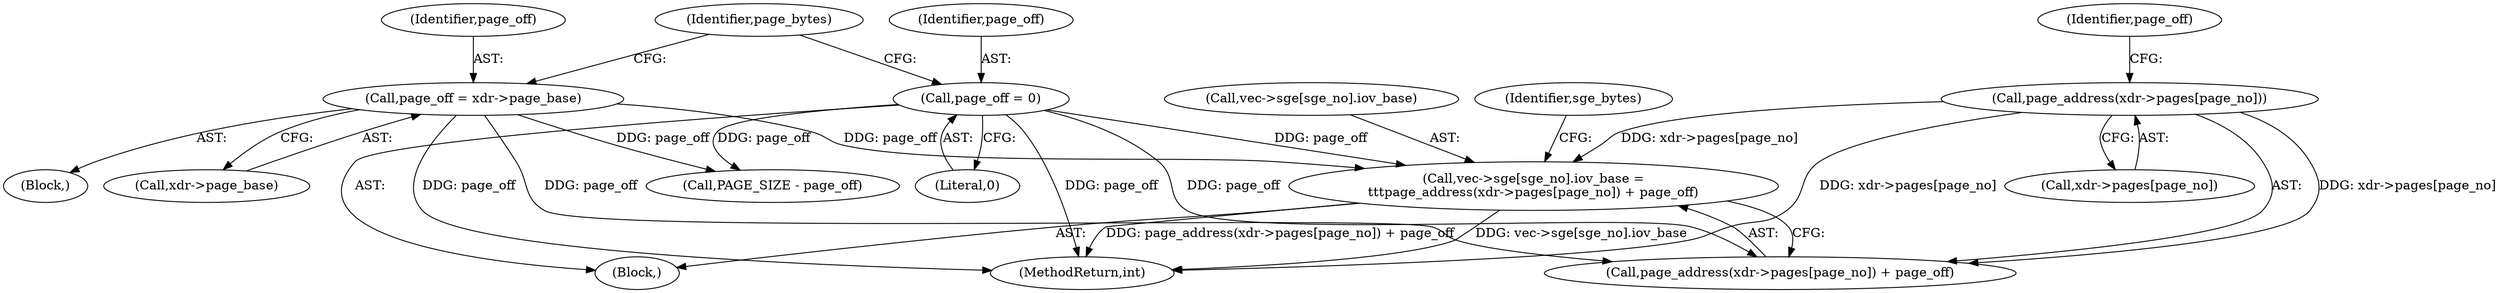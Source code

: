 digraph "1_linux_c70422f760c120480fee4de6c38804c72aa26bc1_38@array" {
"1000198" [label="(Call,vec->sge[sge_no].iov_base =\n\t\t\tpage_address(xdr->pages[page_no]) + page_off)"];
"1000207" [label="(Call,page_address(xdr->pages[page_no]))"];
"1000238" [label="(Call,page_off = 0)"];
"1000190" [label="(Call,page_off = xdr->page_base)"];
"1000198" [label="(Call,vec->sge[sge_no].iov_base =\n\t\t\tpage_address(xdr->pages[page_no]) + page_off)"];
"1000213" [label="(Identifier,page_off)"];
"1000240" [label="(Literal,0)"];
"1000343" [label="(MethodReturn,int)"];
"1000219" [label="(Call,PAGE_SIZE - page_off)"];
"1000190" [label="(Call,page_off = xdr->page_base)"];
"1000191" [label="(Identifier,page_off)"];
"1000206" [label="(Call,page_address(xdr->pages[page_no]) + page_off)"];
"1000196" [label="(Identifier,page_bytes)"];
"1000208" [label="(Call,xdr->pages[page_no])"];
"1000110" [label="(Block,)"];
"1000192" [label="(Call,xdr->page_base)"];
"1000238" [label="(Call,page_off = 0)"];
"1000239" [label="(Identifier,page_off)"];
"1000207" [label="(Call,page_address(xdr->pages[page_no]))"];
"1000215" [label="(Identifier,sge_bytes)"];
"1000197" [label="(Block,)"];
"1000199" [label="(Call,vec->sge[sge_no].iov_base)"];
"1000198" -> "1000197"  [label="AST: "];
"1000198" -> "1000206"  [label="CFG: "];
"1000199" -> "1000198"  [label="AST: "];
"1000206" -> "1000198"  [label="AST: "];
"1000215" -> "1000198"  [label="CFG: "];
"1000198" -> "1000343"  [label="DDG: page_address(xdr->pages[page_no]) + page_off"];
"1000198" -> "1000343"  [label="DDG: vec->sge[sge_no].iov_base"];
"1000207" -> "1000198"  [label="DDG: xdr->pages[page_no]"];
"1000238" -> "1000198"  [label="DDG: page_off"];
"1000190" -> "1000198"  [label="DDG: page_off"];
"1000207" -> "1000206"  [label="AST: "];
"1000207" -> "1000208"  [label="CFG: "];
"1000208" -> "1000207"  [label="AST: "];
"1000213" -> "1000207"  [label="CFG: "];
"1000207" -> "1000343"  [label="DDG: xdr->pages[page_no]"];
"1000207" -> "1000206"  [label="DDG: xdr->pages[page_no]"];
"1000238" -> "1000197"  [label="AST: "];
"1000238" -> "1000240"  [label="CFG: "];
"1000239" -> "1000238"  [label="AST: "];
"1000240" -> "1000238"  [label="AST: "];
"1000196" -> "1000238"  [label="CFG: "];
"1000238" -> "1000343"  [label="DDG: page_off"];
"1000238" -> "1000206"  [label="DDG: page_off"];
"1000238" -> "1000219"  [label="DDG: page_off"];
"1000190" -> "1000110"  [label="AST: "];
"1000190" -> "1000192"  [label="CFG: "];
"1000191" -> "1000190"  [label="AST: "];
"1000192" -> "1000190"  [label="AST: "];
"1000196" -> "1000190"  [label="CFG: "];
"1000190" -> "1000343"  [label="DDG: page_off"];
"1000190" -> "1000206"  [label="DDG: page_off"];
"1000190" -> "1000219"  [label="DDG: page_off"];
}
